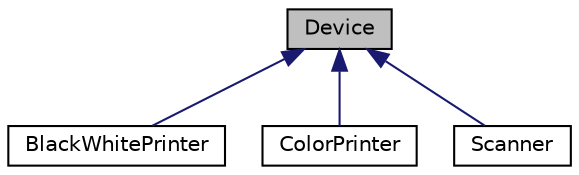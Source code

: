 digraph "Device"
{
 // LATEX_PDF_SIZE
  edge [fontname="Helvetica",fontsize="10",labelfontname="Helvetica",labelfontsize="10"];
  node [fontname="Helvetica",fontsize="10",shape=record];
  Node1 [label="Device",height=0.2,width=0.4,color="black", fillcolor="grey75", style="filled", fontcolor="black",tooltip=" "];
  Node1 -> Node2 [dir="back",color="midnightblue",fontsize="10",style="solid",fontname="Helvetica"];
  Node2 [label="BlackWhitePrinter",height=0.2,width=0.4,color="black", fillcolor="white", style="filled",URL="$class_black_white_printer.html",tooltip=" "];
  Node1 -> Node3 [dir="back",color="midnightblue",fontsize="10",style="solid",fontname="Helvetica"];
  Node3 [label="ColorPrinter",height=0.2,width=0.4,color="black", fillcolor="white", style="filled",URL="$class_color_printer.html",tooltip=" "];
  Node1 -> Node4 [dir="back",color="midnightblue",fontsize="10",style="solid",fontname="Helvetica"];
  Node4 [label="Scanner",height=0.2,width=0.4,color="black", fillcolor="white", style="filled",URL="$class_scanner.html",tooltip=" "];
}
